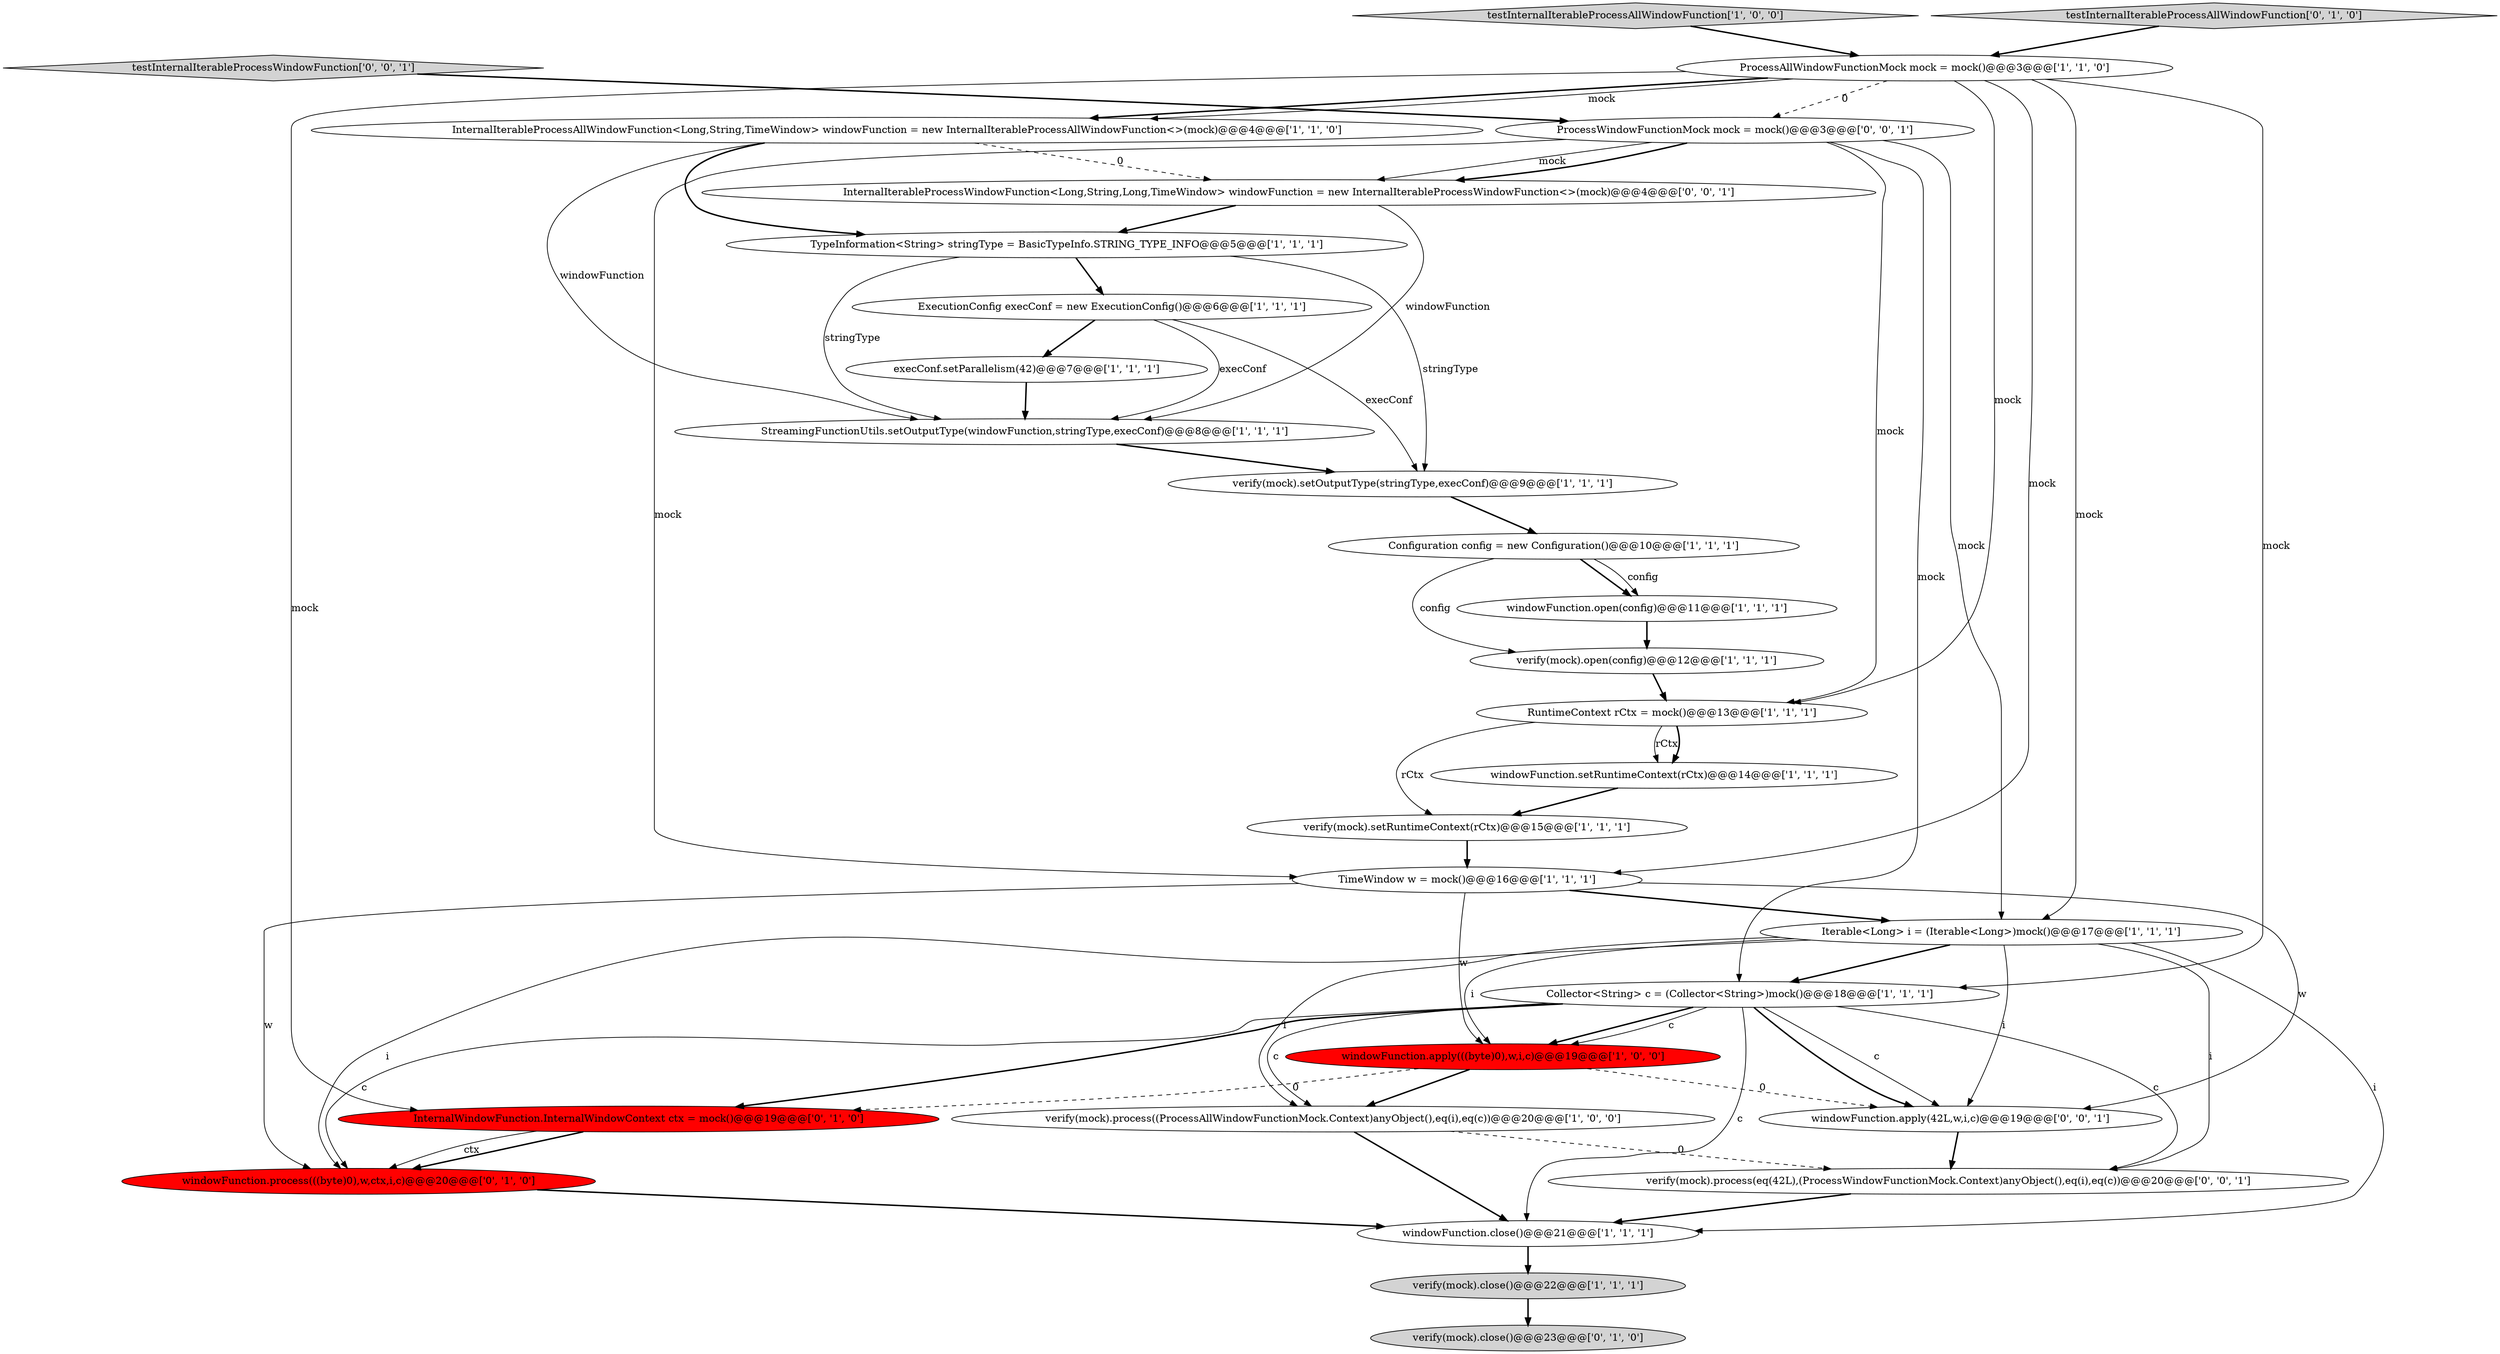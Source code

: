 digraph {
25 [style = filled, label = "verify(mock).process(eq(42L),(ProcessWindowFunctionMock.Context)anyObject(),eq(i),eq(c))@@@20@@@['0', '0', '1']", fillcolor = white, shape = ellipse image = "AAA0AAABBB3BBB"];
28 [style = filled, label = "windowFunction.apply(42L,w,i,c)@@@19@@@['0', '0', '1']", fillcolor = white, shape = ellipse image = "AAA0AAABBB3BBB"];
1 [style = filled, label = "windowFunction.close()@@@21@@@['1', '1', '1']", fillcolor = white, shape = ellipse image = "AAA0AAABBB1BBB"];
6 [style = filled, label = "Configuration config = new Configuration()@@@10@@@['1', '1', '1']", fillcolor = white, shape = ellipse image = "AAA0AAABBB1BBB"];
16 [style = filled, label = "verify(mock).open(config)@@@12@@@['1', '1', '1']", fillcolor = white, shape = ellipse image = "AAA0AAABBB1BBB"];
24 [style = filled, label = "InternalWindowFunction.InternalWindowContext ctx = mock()@@@19@@@['0', '1', '0']", fillcolor = red, shape = ellipse image = "AAA1AAABBB2BBB"];
5 [style = filled, label = "windowFunction.open(config)@@@11@@@['1', '1', '1']", fillcolor = white, shape = ellipse image = "AAA0AAABBB1BBB"];
8 [style = filled, label = "TypeInformation<String> stringType = BasicTypeInfo.STRING_TYPE_INFO@@@5@@@['1', '1', '1']", fillcolor = white, shape = ellipse image = "AAA0AAABBB1BBB"];
26 [style = filled, label = "ProcessWindowFunctionMock mock = mock()@@@3@@@['0', '0', '1']", fillcolor = white, shape = ellipse image = "AAA0AAABBB3BBB"];
3 [style = filled, label = "windowFunction.apply(((byte)0),w,i,c)@@@19@@@['1', '0', '0']", fillcolor = red, shape = ellipse image = "AAA1AAABBB1BBB"];
19 [style = filled, label = "InternalIterableProcessAllWindowFunction<Long,String,TimeWindow> windowFunction = new InternalIterableProcessAllWindowFunction<>(mock)@@@4@@@['1', '1', '0']", fillcolor = white, shape = ellipse image = "AAA0AAABBB1BBB"];
14 [style = filled, label = "Collector<String> c = (Collector<String>)mock()@@@18@@@['1', '1', '1']", fillcolor = white, shape = ellipse image = "AAA0AAABBB1BBB"];
2 [style = filled, label = "testInternalIterableProcessAllWindowFunction['1', '0', '0']", fillcolor = lightgray, shape = diamond image = "AAA0AAABBB1BBB"];
4 [style = filled, label = "verify(mock).process((ProcessAllWindowFunctionMock.Context)anyObject(),eq(i),eq(c))@@@20@@@['1', '0', '0']", fillcolor = white, shape = ellipse image = "AAA0AAABBB1BBB"];
17 [style = filled, label = "verify(mock).setRuntimeContext(rCtx)@@@15@@@['1', '1', '1']", fillcolor = white, shape = ellipse image = "AAA0AAABBB1BBB"];
20 [style = filled, label = "verify(mock).close()@@@22@@@['1', '1', '1']", fillcolor = lightgray, shape = ellipse image = "AAA0AAABBB1BBB"];
7 [style = filled, label = "verify(mock).setOutputType(stringType,execConf)@@@9@@@['1', '1', '1']", fillcolor = white, shape = ellipse image = "AAA0AAABBB1BBB"];
29 [style = filled, label = "testInternalIterableProcessWindowFunction['0', '0', '1']", fillcolor = lightgray, shape = diamond image = "AAA0AAABBB3BBB"];
13 [style = filled, label = "RuntimeContext rCtx = mock()@@@13@@@['1', '1', '1']", fillcolor = white, shape = ellipse image = "AAA0AAABBB1BBB"];
9 [style = filled, label = "ExecutionConfig execConf = new ExecutionConfig()@@@6@@@['1', '1', '1']", fillcolor = white, shape = ellipse image = "AAA0AAABBB1BBB"];
11 [style = filled, label = "execConf.setParallelism(42)@@@7@@@['1', '1', '1']", fillcolor = white, shape = ellipse image = "AAA0AAABBB1BBB"];
15 [style = filled, label = "windowFunction.setRuntimeContext(rCtx)@@@14@@@['1', '1', '1']", fillcolor = white, shape = ellipse image = "AAA0AAABBB1BBB"];
10 [style = filled, label = "StreamingFunctionUtils.setOutputType(windowFunction,stringType,execConf)@@@8@@@['1', '1', '1']", fillcolor = white, shape = ellipse image = "AAA0AAABBB1BBB"];
27 [style = filled, label = "InternalIterableProcessWindowFunction<Long,String,Long,TimeWindow> windowFunction = new InternalIterableProcessWindowFunction<>(mock)@@@4@@@['0', '0', '1']", fillcolor = white, shape = ellipse image = "AAA0AAABBB3BBB"];
18 [style = filled, label = "TimeWindow w = mock()@@@16@@@['1', '1', '1']", fillcolor = white, shape = ellipse image = "AAA0AAABBB1BBB"];
22 [style = filled, label = "testInternalIterableProcessAllWindowFunction['0', '1', '0']", fillcolor = lightgray, shape = diamond image = "AAA0AAABBB2BBB"];
0 [style = filled, label = "ProcessAllWindowFunctionMock mock = mock()@@@3@@@['1', '1', '0']", fillcolor = white, shape = ellipse image = "AAA0AAABBB1BBB"];
23 [style = filled, label = "verify(mock).close()@@@23@@@['0', '1', '0']", fillcolor = lightgray, shape = ellipse image = "AAA0AAABBB2BBB"];
12 [style = filled, label = "Iterable<Long> i = (Iterable<Long>)mock()@@@17@@@['1', '1', '1']", fillcolor = white, shape = ellipse image = "AAA0AAABBB1BBB"];
21 [style = filled, label = "windowFunction.process(((byte)0),w,ctx,i,c)@@@20@@@['0', '1', '0']", fillcolor = red, shape = ellipse image = "AAA1AAABBB2BBB"];
14->3 [style = bold, label=""];
14->24 [style = bold, label=""];
19->27 [style = dashed, label="0"];
14->21 [style = solid, label="c"];
18->21 [style = solid, label="w"];
16->13 [style = bold, label=""];
25->1 [style = bold, label=""];
3->28 [style = dashed, label="0"];
9->11 [style = bold, label=""];
26->18 [style = solid, label="mock"];
6->16 [style = solid, label="config"];
0->19 [style = bold, label=""];
0->24 [style = solid, label="mock"];
9->10 [style = solid, label="execConf"];
8->10 [style = solid, label="stringType"];
14->25 [style = solid, label="c"];
3->24 [style = dashed, label="0"];
18->12 [style = bold, label=""];
26->27 [style = solid, label="mock"];
12->25 [style = solid, label="i"];
1->20 [style = bold, label=""];
14->28 [style = bold, label=""];
0->18 [style = solid, label="mock"];
0->26 [style = dashed, label="0"];
26->12 [style = solid, label="mock"];
14->28 [style = solid, label="c"];
10->7 [style = bold, label=""];
3->4 [style = bold, label=""];
12->28 [style = solid, label="i"];
19->8 [style = bold, label=""];
29->26 [style = bold, label=""];
5->16 [style = bold, label=""];
4->25 [style = dashed, label="0"];
6->5 [style = bold, label=""];
14->4 [style = solid, label="c"];
15->17 [style = bold, label=""];
0->19 [style = solid, label="mock"];
27->10 [style = solid, label="windowFunction"];
2->0 [style = bold, label=""];
26->27 [style = bold, label=""];
22->0 [style = bold, label=""];
20->23 [style = bold, label=""];
13->15 [style = solid, label="rCtx"];
24->21 [style = bold, label=""];
6->5 [style = solid, label="config"];
14->3 [style = solid, label="c"];
11->10 [style = bold, label=""];
19->10 [style = solid, label="windowFunction"];
12->4 [style = solid, label="i"];
17->18 [style = bold, label=""];
0->12 [style = solid, label="mock"];
7->6 [style = bold, label=""];
9->7 [style = solid, label="execConf"];
12->1 [style = solid, label="i"];
26->14 [style = solid, label="mock"];
8->9 [style = bold, label=""];
12->14 [style = bold, label=""];
21->1 [style = bold, label=""];
12->21 [style = solid, label="i"];
28->25 [style = bold, label=""];
4->1 [style = bold, label=""];
13->15 [style = bold, label=""];
12->3 [style = solid, label="i"];
18->28 [style = solid, label="w"];
26->13 [style = solid, label="mock"];
8->7 [style = solid, label="stringType"];
18->3 [style = solid, label="w"];
27->8 [style = bold, label=""];
13->17 [style = solid, label="rCtx"];
24->21 [style = solid, label="ctx"];
0->14 [style = solid, label="mock"];
0->13 [style = solid, label="mock"];
14->1 [style = solid, label="c"];
}
